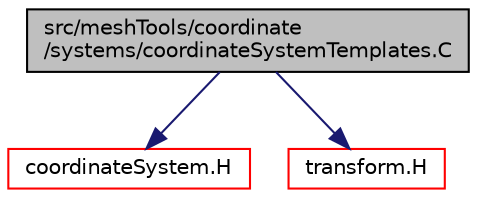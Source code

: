 digraph "src/meshTools/coordinate/systems/coordinateSystemTemplates.C"
{
  bgcolor="transparent";
  edge [fontname="Helvetica",fontsize="10",labelfontname="Helvetica",labelfontsize="10"];
  node [fontname="Helvetica",fontsize="10",shape=record];
  Node1 [label="src/meshTools/coordinate\l/systems/coordinateSystemTemplates.C",height=0.2,width=0.4,color="black", fillcolor="grey75", style="filled" fontcolor="black"];
  Node1 -> Node2 [color="midnightblue",fontsize="10",style="solid",fontname="Helvetica"];
  Node2 [label="coordinateSystem.H",height=0.2,width=0.4,color="red",URL="$coordinateSystem_8H.html"];
  Node1 -> Node3 [color="midnightblue",fontsize="10",style="solid",fontname="Helvetica"];
  Node3 [label="transform.H",height=0.2,width=0.4,color="red",URL="$transform_8H.html",tooltip="3D tensor transformation operations. "];
}
